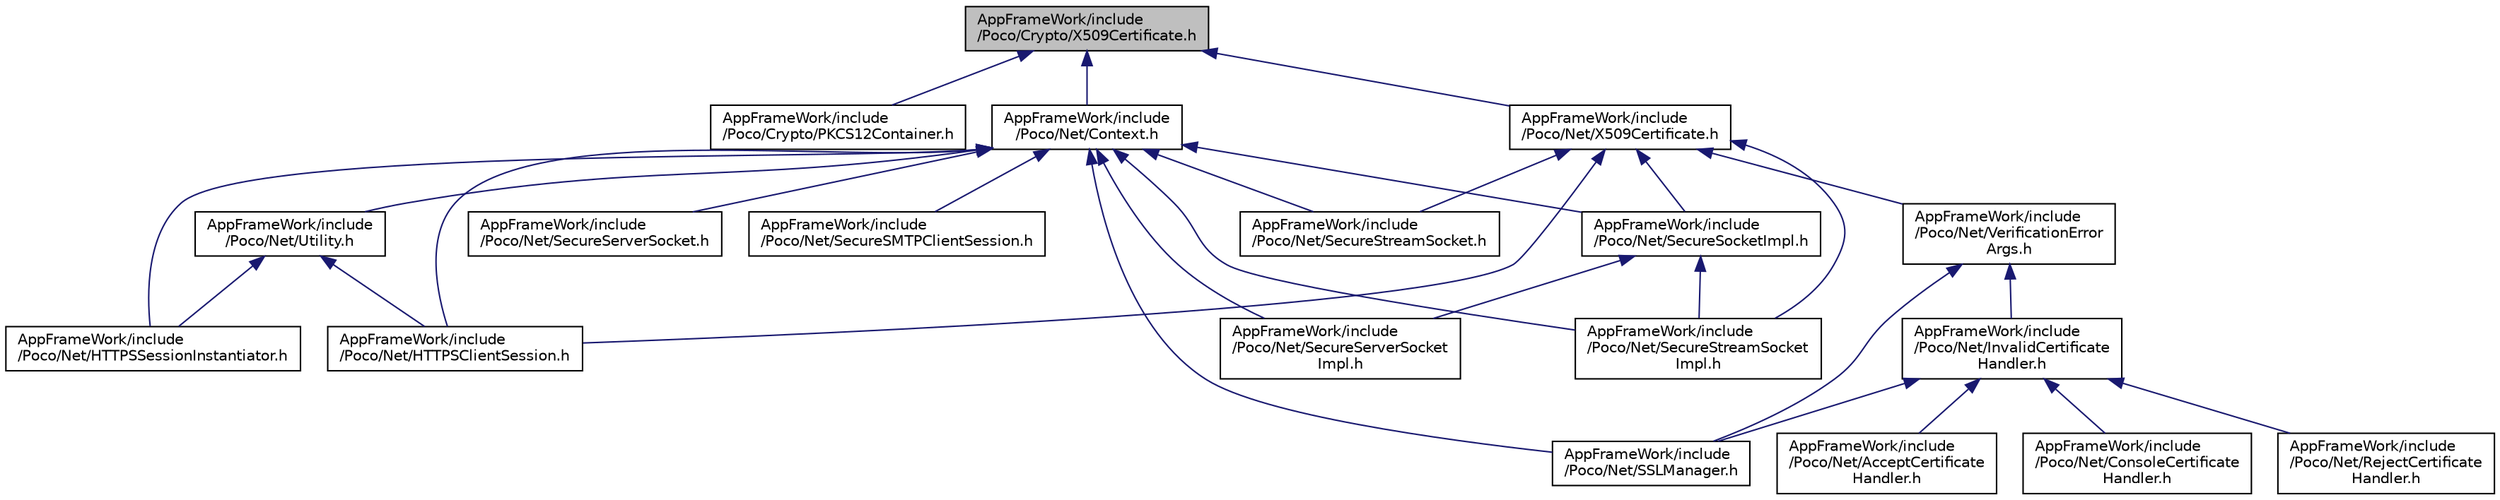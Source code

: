 digraph "AppFrameWork/include/Poco/Crypto/X509Certificate.h"
{
 // LATEX_PDF_SIZE
  edge [fontname="Helvetica",fontsize="10",labelfontname="Helvetica",labelfontsize="10"];
  node [fontname="Helvetica",fontsize="10",shape=record];
  Node1 [label="AppFrameWork/include\l/Poco/Crypto/X509Certificate.h",height=0.2,width=0.4,color="black", fillcolor="grey75", style="filled", fontcolor="black",tooltip=" "];
  Node1 -> Node2 [dir="back",color="midnightblue",fontsize="10",style="solid"];
  Node2 [label="AppFrameWork/include\l/Poco/Crypto/PKCS12Container.h",height=0.2,width=0.4,color="black", fillcolor="white", style="filled",URL="$PKCS12Container_8h.html",tooltip=" "];
  Node1 -> Node3 [dir="back",color="midnightblue",fontsize="10",style="solid"];
  Node3 [label="AppFrameWork/include\l/Poco/Net/Context.h",height=0.2,width=0.4,color="black", fillcolor="white", style="filled",URL="$Net_2Context_8h.html",tooltip=" "];
  Node3 -> Node4 [dir="back",color="midnightblue",fontsize="10",style="solid"];
  Node4 [label="AppFrameWork/include\l/Poco/Net/HTTPSClientSession.h",height=0.2,width=0.4,color="black", fillcolor="white", style="filled",URL="$HTTPSClientSession_8h.html",tooltip=" "];
  Node3 -> Node5 [dir="back",color="midnightblue",fontsize="10",style="solid"];
  Node5 [label="AppFrameWork/include\l/Poco/Net/HTTPSSessionInstantiator.h",height=0.2,width=0.4,color="black", fillcolor="white", style="filled",URL="$HTTPSSessionInstantiator_8h.html",tooltip=" "];
  Node3 -> Node6 [dir="back",color="midnightblue",fontsize="10",style="solid"];
  Node6 [label="AppFrameWork/include\l/Poco/Net/SecureServerSocket.h",height=0.2,width=0.4,color="black", fillcolor="white", style="filled",URL="$SecureServerSocket_8h.html",tooltip=" "];
  Node3 -> Node7 [dir="back",color="midnightblue",fontsize="10",style="solid"];
  Node7 [label="AppFrameWork/include\l/Poco/Net/SecureServerSocket\lImpl.h",height=0.2,width=0.4,color="black", fillcolor="white", style="filled",URL="$SecureServerSocketImpl_8h.html",tooltip=" "];
  Node3 -> Node8 [dir="back",color="midnightblue",fontsize="10",style="solid"];
  Node8 [label="AppFrameWork/include\l/Poco/Net/SecureSMTPClientSession.h",height=0.2,width=0.4,color="black", fillcolor="white", style="filled",URL="$SecureSMTPClientSession_8h.html",tooltip=" "];
  Node3 -> Node9 [dir="back",color="midnightblue",fontsize="10",style="solid"];
  Node9 [label="AppFrameWork/include\l/Poco/Net/SecureSocketImpl.h",height=0.2,width=0.4,color="black", fillcolor="white", style="filled",URL="$SecureSocketImpl_8h.html",tooltip=" "];
  Node9 -> Node7 [dir="back",color="midnightblue",fontsize="10",style="solid"];
  Node9 -> Node10 [dir="back",color="midnightblue",fontsize="10",style="solid"];
  Node10 [label="AppFrameWork/include\l/Poco/Net/SecureStreamSocket\lImpl.h",height=0.2,width=0.4,color="black", fillcolor="white", style="filled",URL="$SecureStreamSocketImpl_8h.html",tooltip=" "];
  Node3 -> Node11 [dir="back",color="midnightblue",fontsize="10",style="solid"];
  Node11 [label="AppFrameWork/include\l/Poco/Net/SecureStreamSocket.h",height=0.2,width=0.4,color="black", fillcolor="white", style="filled",URL="$SecureStreamSocket_8h.html",tooltip=" "];
  Node3 -> Node10 [dir="back",color="midnightblue",fontsize="10",style="solid"];
  Node3 -> Node12 [dir="back",color="midnightblue",fontsize="10",style="solid"];
  Node12 [label="AppFrameWork/include\l/Poco/Net/SSLManager.h",height=0.2,width=0.4,color="black", fillcolor="white", style="filled",URL="$SSLManager_8h.html",tooltip=" "];
  Node3 -> Node13 [dir="back",color="midnightblue",fontsize="10",style="solid"];
  Node13 [label="AppFrameWork/include\l/Poco/Net/Utility.h",height=0.2,width=0.4,color="black", fillcolor="white", style="filled",URL="$Net_2Utility_8h.html",tooltip=" "];
  Node13 -> Node4 [dir="back",color="midnightblue",fontsize="10",style="solid"];
  Node13 -> Node5 [dir="back",color="midnightblue",fontsize="10",style="solid"];
  Node1 -> Node14 [dir="back",color="midnightblue",fontsize="10",style="solid"];
  Node14 [label="AppFrameWork/include\l/Poco/Net/X509Certificate.h",height=0.2,width=0.4,color="black", fillcolor="white", style="filled",URL="$Net_2X509Certificate_8h.html",tooltip=" "];
  Node14 -> Node4 [dir="back",color="midnightblue",fontsize="10",style="solid"];
  Node14 -> Node9 [dir="back",color="midnightblue",fontsize="10",style="solid"];
  Node14 -> Node11 [dir="back",color="midnightblue",fontsize="10",style="solid"];
  Node14 -> Node10 [dir="back",color="midnightblue",fontsize="10",style="solid"];
  Node14 -> Node15 [dir="back",color="midnightblue",fontsize="10",style="solid"];
  Node15 [label="AppFrameWork/include\l/Poco/Net/VerificationError\lArgs.h",height=0.2,width=0.4,color="black", fillcolor="white", style="filled",URL="$VerificationErrorArgs_8h.html",tooltip=" "];
  Node15 -> Node16 [dir="back",color="midnightblue",fontsize="10",style="solid"];
  Node16 [label="AppFrameWork/include\l/Poco/Net/InvalidCertificate\lHandler.h",height=0.2,width=0.4,color="black", fillcolor="white", style="filled",URL="$InvalidCertificateHandler_8h.html",tooltip=" "];
  Node16 -> Node17 [dir="back",color="midnightblue",fontsize="10",style="solid"];
  Node17 [label="AppFrameWork/include\l/Poco/Net/AcceptCertificate\lHandler.h",height=0.2,width=0.4,color="black", fillcolor="white", style="filled",URL="$AcceptCertificateHandler_8h.html",tooltip=" "];
  Node16 -> Node18 [dir="back",color="midnightblue",fontsize="10",style="solid"];
  Node18 [label="AppFrameWork/include\l/Poco/Net/ConsoleCertificate\lHandler.h",height=0.2,width=0.4,color="black", fillcolor="white", style="filled",URL="$ConsoleCertificateHandler_8h.html",tooltip=" "];
  Node16 -> Node19 [dir="back",color="midnightblue",fontsize="10",style="solid"];
  Node19 [label="AppFrameWork/include\l/Poco/Net/RejectCertificate\lHandler.h",height=0.2,width=0.4,color="black", fillcolor="white", style="filled",URL="$RejectCertificateHandler_8h.html",tooltip=" "];
  Node16 -> Node12 [dir="back",color="midnightblue",fontsize="10",style="solid"];
  Node15 -> Node12 [dir="back",color="midnightblue",fontsize="10",style="solid"];
}
